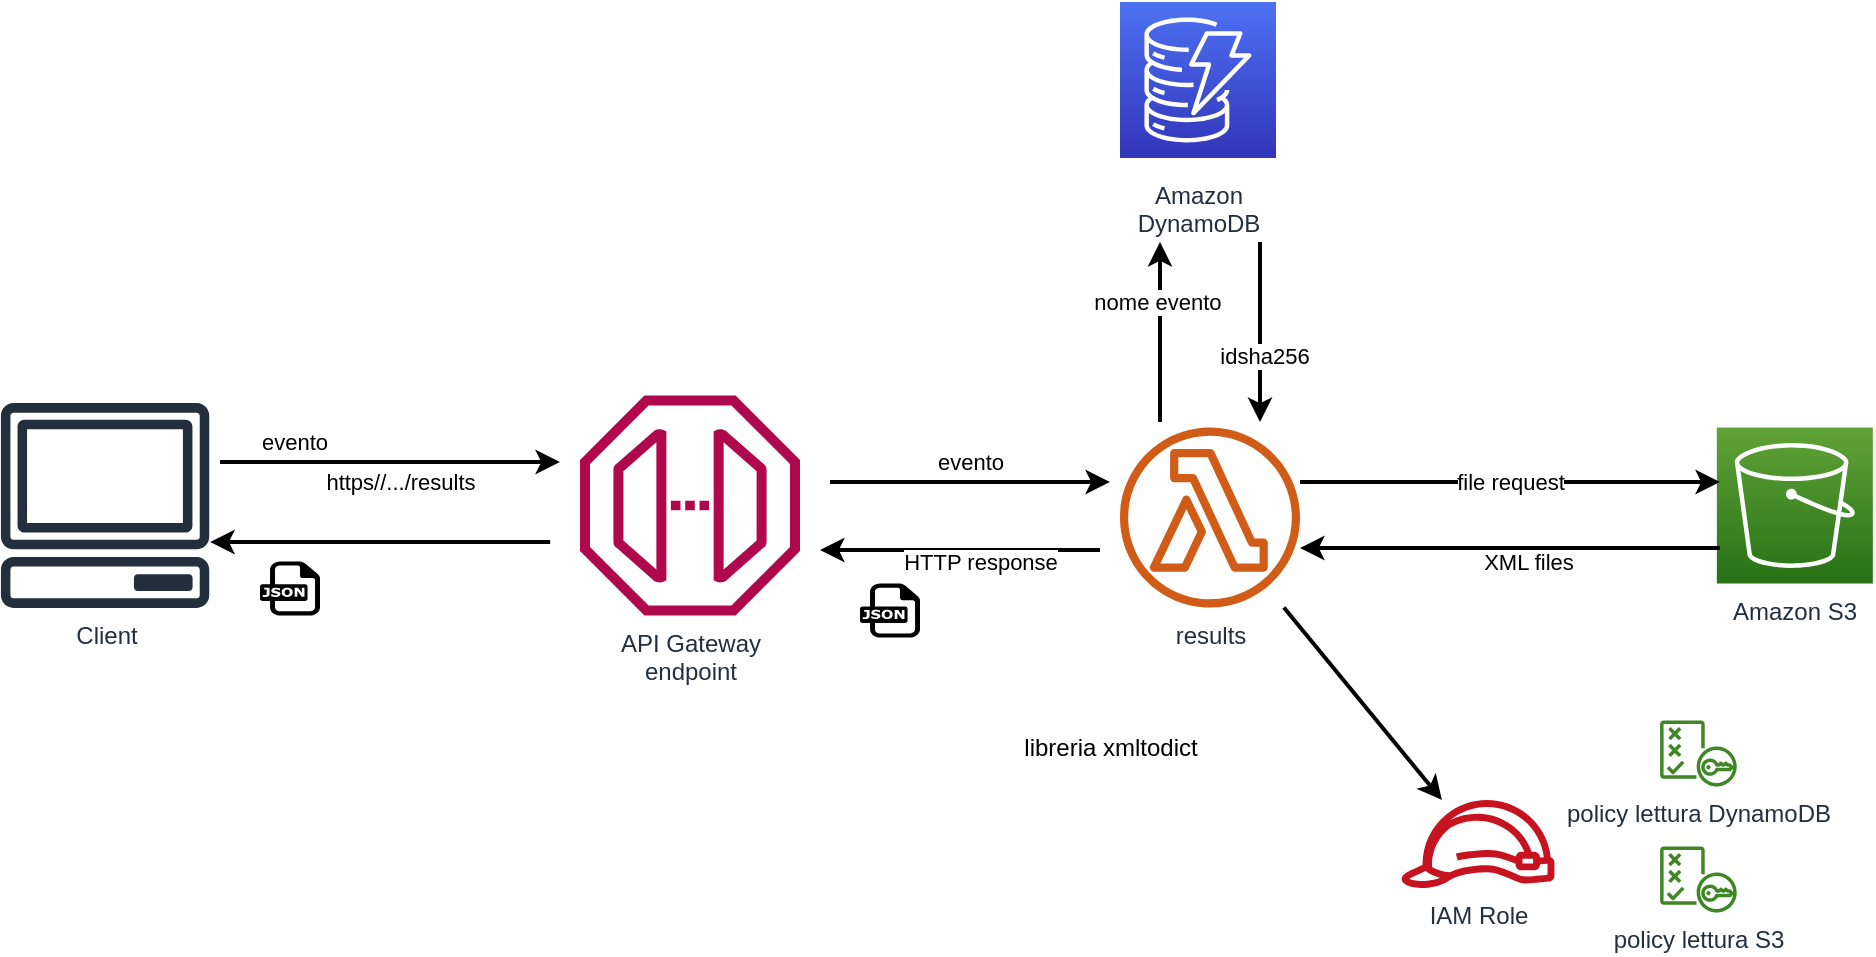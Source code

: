 <mxfile version="17.4.6" type="device"><diagram id="Ht1M8jgEwFfnCIfOTk4-" name="Page-1"><mxGraphModel dx="1422" dy="754" grid="1" gridSize="10" guides="1" tooltips="1" connect="1" arrows="1" fold="1" page="1" pageScale="1" pageWidth="1169" pageHeight="827" math="0" shadow="0"><root><mxCell id="0"/><mxCell id="1" parent="0"/><mxCell id="UEzPUAAOIrF-is8g5C7q-115" value="results" style="outlineConnect=0;fontColor=#232F3E;gradientColor=none;fillColor=#D05C17;strokeColor=none;dashed=0;verticalLabelPosition=bottom;verticalAlign=top;align=center;html=1;fontSize=12;fontStyle=0;aspect=fixed;pointerEvents=1;shape=mxgraph.aws4.lambda_function;labelBackgroundColor=#ffffff;" parent="1" vertex="1"><mxGeometry x="590" y="352.75" width="90" height="90" as="geometry"/></mxCell><mxCell id="UEzPUAAOIrF-is8g5C7q-116" value="Amazon S3" style="outlineConnect=0;fontColor=#232F3E;gradientColor=#60A337;gradientDirection=north;fillColor=#277116;strokeColor=#ffffff;dashed=0;verticalLabelPosition=bottom;verticalAlign=top;align=center;html=1;fontSize=12;fontStyle=0;aspect=fixed;shape=mxgraph.aws4.resourceIcon;resIcon=mxgraph.aws4.s3;labelBackgroundColor=#ffffff;" parent="1" vertex="1"><mxGeometry x="888.42" y="352.75" width="78" height="78" as="geometry"/></mxCell><mxCell id="UEzPUAAOIrF-is8g5C7q-119" value="Amazon&lt;br&gt;DynamoDB&lt;br&gt;" style="outlineConnect=0;fontColor=#232F3E;gradientColor=#4D72F3;gradientDirection=north;fillColor=#3334B9;strokeColor=#ffffff;dashed=0;verticalLabelPosition=bottom;verticalAlign=top;align=center;html=1;fontSize=12;fontStyle=0;aspect=fixed;shape=mxgraph.aws4.resourceIcon;resIcon=mxgraph.aws4.dynamodb;labelBackgroundColor=#ffffff;spacingTop=5;" parent="1" vertex="1"><mxGeometry x="590.0" y="140" width="78" height="78" as="geometry"/></mxCell><mxCell id="UEzPUAAOIrF-is8g5C7q-122" value="IAM Role" style="outlineConnect=0;fontColor=#232F3E;gradientColor=none;fillColor=#C7131F;strokeColor=none;dashed=0;verticalLabelPosition=bottom;verticalAlign=top;align=center;html=1;fontSize=12;fontStyle=0;aspect=fixed;pointerEvents=1;shape=mxgraph.aws4.role;labelBackgroundColor=#ffffff;" parent="1" vertex="1"><mxGeometry x="730.0" y="539" width="78" height="44" as="geometry"/></mxCell><mxCell id="rgIUbl0ei71xw2kECzPH-1" value="Client&lt;br&gt;&lt;font face=&quot;Courier New&quot;&gt;&lt;br&gt;&lt;/font&gt;" style="sketch=0;outlineConnect=0;fontColor=#232F3E;gradientColor=none;fillColor=#232F3D;strokeColor=none;dashed=0;verticalLabelPosition=bottom;verticalAlign=top;align=center;html=1;fontSize=12;fontStyle=0;aspect=fixed;pointerEvents=1;shape=mxgraph.aws4.client;fontFamily=Helvetica;" vertex="1" parent="1"><mxGeometry x="30" y="340.56" width="105.07" height="102.38" as="geometry"/></mxCell><mxCell id="rgIUbl0ei71xw2kECzPH-23" value="API Gateway&lt;br&gt;endpoint" style="sketch=0;outlineConnect=0;fontColor=#232F3E;gradientColor=none;fillColor=#B0084D;strokeColor=none;dashed=0;verticalLabelPosition=bottom;verticalAlign=top;align=center;html=1;fontSize=12;fontStyle=0;aspect=fixed;pointerEvents=1;shape=mxgraph.aws4.endpoint;fontFamily=Helvetica;" vertex="1" parent="1"><mxGeometry x="320" y="336.75" width="110" height="110" as="geometry"/></mxCell><mxCell id="rgIUbl0ei71xw2kECzPH-30" style="edgeStyle=orthogonalEdgeStyle;rounded=0;orthogonalLoop=1;jettySize=auto;html=1;exitX=0.5;exitY=1;exitDx=0;exitDy=0;fontFamily=Helvetica;fontColor=#000000;strokeWidth=2;" edge="1" parent="1"><mxGeometry relative="1" as="geometry"><mxPoint x="545" y="430.75" as="sourcePoint"/><mxPoint x="545" y="430.75" as="targetPoint"/></mxGeometry></mxCell><mxCell id="rgIUbl0ei71xw2kECzPH-32" value="nome evento&amp;nbsp;" style="endArrow=classic;html=1;rounded=0;fontFamily=Helvetica;fontColor=#000000;strokeWidth=2;" edge="1" parent="1"><mxGeometry x="0.333" width="50" height="50" relative="1" as="geometry"><mxPoint x="610" y="350" as="sourcePoint"/><mxPoint x="610" y="260" as="targetPoint"/><Array as="points"/><mxPoint as="offset"/></mxGeometry></mxCell><mxCell id="rgIUbl0ei71xw2kECzPH-34" value="file request" style="endArrow=classic;html=1;rounded=0;fontFamily=Helvetica;fontColor=#000000;strokeWidth=2;" edge="1" parent="1"><mxGeometry width="50" height="50" relative="1" as="geometry"><mxPoint x="680" y="380" as="sourcePoint"/><mxPoint x="890" y="380" as="targetPoint"/><Array as="points"><mxPoint x="770" y="380"/></Array></mxGeometry></mxCell><mxCell id="rgIUbl0ei71xw2kECzPH-35" value="" style="endArrow=classic;html=1;rounded=0;fontFamily=Helvetica;fontColor=#000000;strokeWidth=2;" edge="1" parent="1"><mxGeometry width="50" height="50" relative="1" as="geometry"><mxPoint x="890" y="413" as="sourcePoint"/><mxPoint x="680" y="413" as="targetPoint"/></mxGeometry></mxCell><mxCell id="rgIUbl0ei71xw2kECzPH-36" value="XML files" style="edgeLabel;html=1;align=center;verticalAlign=middle;resizable=0;points=[];fontFamily=Helvetica;fontColor=#000000;" vertex="1" connectable="0" parent="rgIUbl0ei71xw2kECzPH-35"><mxGeometry x="-0.085" y="4" relative="1" as="geometry"><mxPoint y="3" as="offset"/></mxGeometry></mxCell><mxCell id="rgIUbl0ei71xw2kECzPH-49" value="" style="endArrow=classic;html=1;rounded=0;fontFamily=Helvetica;fontColor=#000000;strokeWidth=2;exitX=1.052;exitY=0.092;exitDx=0;exitDy=0;exitPerimeter=0;" edge="1" parent="1"><mxGeometry width="50" height="50" relative="1" as="geometry"><mxPoint x="140.037" y="369.999" as="sourcePoint"/><mxPoint x="310" y="370.02" as="targetPoint"/></mxGeometry></mxCell><mxCell id="rgIUbl0ei71xw2kECzPH-50" value="https//.../results" style="edgeLabel;html=1;align=center;verticalAlign=middle;resizable=0;points=[];fontFamily=Helvetica;fontColor=#000000;" vertex="1" connectable="0" parent="rgIUbl0ei71xw2kECzPH-49"><mxGeometry x="0.117" y="-1" relative="1" as="geometry"><mxPoint x="-5" y="9" as="offset"/></mxGeometry></mxCell><mxCell id="rgIUbl0ei71xw2kECzPH-57" value="evento" style="edgeLabel;html=1;align=center;verticalAlign=middle;resizable=0;points=[];fontFamily=Helvetica;fontColor=#000000;" vertex="1" connectable="0" parent="rgIUbl0ei71xw2kECzPH-49"><mxGeometry x="-0.565" relative="1" as="geometry"><mxPoint y="-10" as="offset"/></mxGeometry></mxCell><mxCell id="rgIUbl0ei71xw2kECzPH-52" value="" style="endArrow=classic;html=1;rounded=0;fontFamily=Helvetica;fontColor=#000000;strokeWidth=2;" edge="1" parent="1"><mxGeometry width="50" height="50" relative="1" as="geometry"><mxPoint x="305.07" y="410" as="sourcePoint"/><mxPoint x="135.07" y="410" as="targetPoint"/></mxGeometry></mxCell><mxCell id="rgIUbl0ei71xw2kECzPH-54" value="" style="endArrow=classic;html=1;rounded=0;fontFamily=Helvetica;fontColor=#000000;strokeWidth=2;" edge="1" parent="1" source="UEzPUAAOIrF-is8g5C7q-115" target="UEzPUAAOIrF-is8g5C7q-122"><mxGeometry width="50" height="50" relative="1" as="geometry"><mxPoint x="570" y="490" as="sourcePoint"/><mxPoint x="620" y="440" as="targetPoint"/></mxGeometry></mxCell><mxCell id="rgIUbl0ei71xw2kECzPH-55" value="policy lettura DynamoDB" style="sketch=0;outlineConnect=0;fontColor=#232F3E;gradientColor=none;fillColor=#3F8624;strokeColor=none;dashed=0;verticalLabelPosition=bottom;verticalAlign=top;align=center;html=1;fontSize=12;fontStyle=0;aspect=fixed;pointerEvents=1;shape=mxgraph.aws4.policy;fontFamily=Helvetica;" vertex="1" parent="1"><mxGeometry x="860" y="499.25" width="38.42" height="33" as="geometry"/></mxCell><mxCell id="rgIUbl0ei71xw2kECzPH-56" value="policy lettura S3" style="sketch=0;outlineConnect=0;fontColor=#232F3E;gradientColor=none;fillColor=#3F8624;strokeColor=none;dashed=0;verticalLabelPosition=bottom;verticalAlign=top;align=center;html=1;fontSize=12;fontStyle=0;aspect=fixed;pointerEvents=1;shape=mxgraph.aws4.policy;fontFamily=Helvetica;" vertex="1" parent="1"><mxGeometry x="860" y="562.25" width="38.42" height="33" as="geometry"/></mxCell><mxCell id="rgIUbl0ei71xw2kECzPH-61" value="" style="dashed=0;outlineConnect=0;html=1;align=center;labelPosition=center;verticalLabelPosition=bottom;verticalAlign=top;shape=mxgraph.weblogos.json;fontFamily=Helvetica;fontColor=#000000;" vertex="1" parent="1"><mxGeometry x="160" y="419.69" width="30" height="27.06" as="geometry"/></mxCell><mxCell id="rgIUbl0ei71xw2kECzPH-66" value="" style="endArrow=classic;html=1;rounded=0;fontFamily=Helvetica;fontColor=#000000;strokeWidth=2;" edge="1" parent="1"><mxGeometry width="50" height="50" relative="1" as="geometry"><mxPoint x="445" y="380" as="sourcePoint"/><mxPoint x="585" y="380" as="targetPoint"/></mxGeometry></mxCell><mxCell id="rgIUbl0ei71xw2kECzPH-68" value="evento" style="edgeLabel;html=1;align=center;verticalAlign=middle;resizable=0;points=[];fontFamily=Helvetica;fontColor=#000000;" vertex="1" connectable="0" parent="rgIUbl0ei71xw2kECzPH-66"><mxGeometry x="0.3" relative="1" as="geometry"><mxPoint x="-21" y="-10" as="offset"/></mxGeometry></mxCell><mxCell id="rgIUbl0ei71xw2kECzPH-67" value="" style="endArrow=classic;html=1;rounded=0;fontFamily=Helvetica;fontColor=#000000;strokeWidth=2;" edge="1" parent="1"><mxGeometry width="50" height="50" relative="1" as="geometry"><mxPoint x="580" y="414" as="sourcePoint"/><mxPoint x="440" y="414" as="targetPoint"/></mxGeometry></mxCell><mxCell id="rgIUbl0ei71xw2kECzPH-70" value="HTTP response" style="edgeLabel;html=1;align=center;verticalAlign=middle;resizable=0;points=[];fontFamily=Helvetica;fontColor=#000000;" vertex="1" connectable="0" parent="rgIUbl0ei71xw2kECzPH-67"><mxGeometry x="-0.329" y="-1" relative="1" as="geometry"><mxPoint x="-13" y="7" as="offset"/></mxGeometry></mxCell><mxCell id="rgIUbl0ei71xw2kECzPH-71" value="libreria xmltodict" style="shape=image;html=1;verticalAlign=top;verticalLabelPosition=bottom;labelBackgroundColor=#ffffff;imageAspect=0;aspect=fixed;image=https://cdn0.iconfinder.com/data/icons/evericons-24px-vol-1/24/layers-128.png;fontFamily=Helvetica;fontColor=#000000;" vertex="1" parent="1"><mxGeometry x="560" y="450" width="49.25" height="49.25" as="geometry"/></mxCell><mxCell id="rgIUbl0ei71xw2kECzPH-76" value="" style="endArrow=classic;html=1;rounded=0;fontFamily=Helvetica;fontColor=#000000;strokeWidth=2;" edge="1" parent="1"><mxGeometry width="50" height="50" relative="1" as="geometry"><mxPoint x="660" y="260" as="sourcePoint"/><mxPoint x="660" y="350" as="targetPoint"/></mxGeometry></mxCell><mxCell id="rgIUbl0ei71xw2kECzPH-77" value="idsha256" style="edgeLabel;html=1;align=center;verticalAlign=middle;resizable=0;points=[];fontFamily=Helvetica;fontColor=#000000;" vertex="1" connectable="0" parent="rgIUbl0ei71xw2kECzPH-76"><mxGeometry x="0.267" y="2" relative="1" as="geometry"><mxPoint as="offset"/></mxGeometry></mxCell><mxCell id="rgIUbl0ei71xw2kECzPH-80" value="" style="shape=image;html=1;verticalAlign=top;verticalLabelPosition=bottom;labelBackgroundColor=#ffffff;imageAspect=0;aspect=fixed;image=https://cdn1.iconfinder.com/data/icons/hawcons/32/699748-icon-102-document-file-xml-128.png;fontFamily=Helvetica;fontColor=#000000;" vertex="1" parent="1"><mxGeometry x="778" y="432.75" width="30" height="30" as="geometry"/></mxCell><mxCell id="rgIUbl0ei71xw2kECzPH-81" value="" style="shape=image;html=1;verticalAlign=top;verticalLabelPosition=bottom;labelBackgroundColor=#ffffff;imageAspect=0;aspect=fixed;image=https://cdn1.iconfinder.com/data/icons/hawcons/32/699748-icon-102-document-file-xml-128.png;fontFamily=Helvetica;fontColor=#000000;" vertex="1" parent="1"><mxGeometry x="808" y="430.75" width="32" height="32" as="geometry"/></mxCell><mxCell id="rgIUbl0ei71xw2kECzPH-82" value="" style="shape=image;html=1;verticalAlign=top;verticalLabelPosition=bottom;labelBackgroundColor=#ffffff;imageAspect=0;aspect=fixed;image=https://cdn1.iconfinder.com/data/icons/hawcons/32/699748-icon-102-document-file-xml-128.png;fontFamily=Helvetica;fontColor=#000000;" vertex="1" parent="1"><mxGeometry x="840" y="432.75" width="30" height="30" as="geometry"/></mxCell><mxCell id="rgIUbl0ei71xw2kECzPH-84" value="" style="dashed=0;outlineConnect=0;html=1;align=center;labelPosition=center;verticalLabelPosition=bottom;verticalAlign=top;shape=mxgraph.weblogos.json;fontFamily=Helvetica;fontColor=#000000;" vertex="1" parent="1"><mxGeometry x="460" y="430.75" width="30" height="27.06" as="geometry"/></mxCell></root></mxGraphModel></diagram></mxfile>